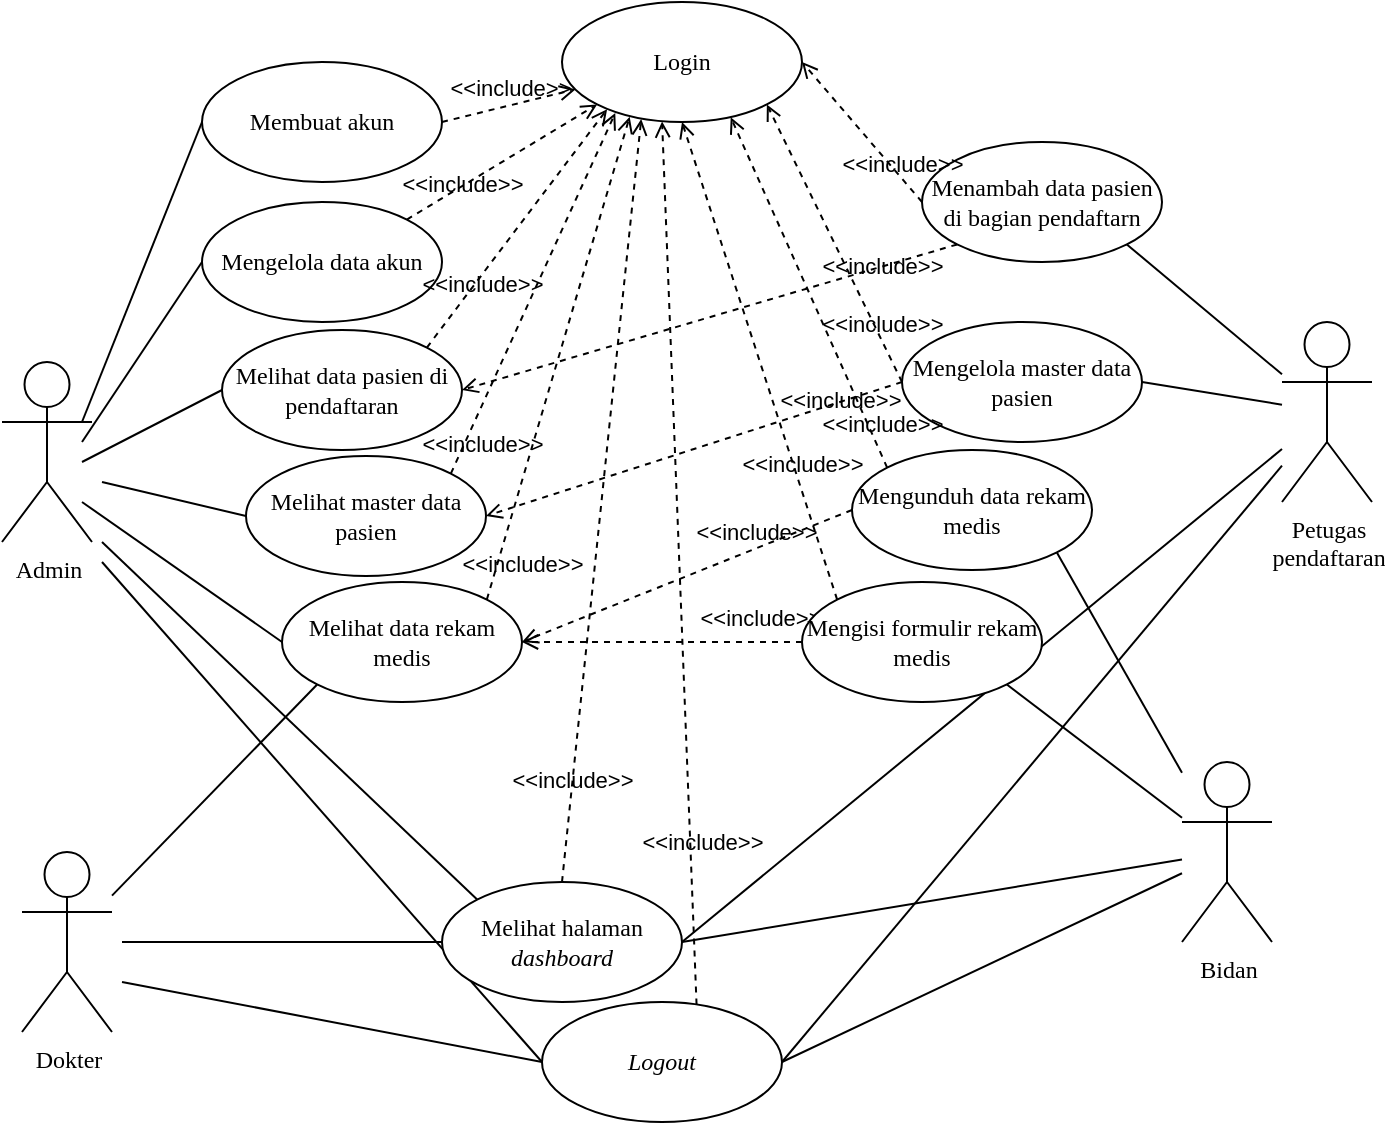 <mxfile scale="7" border="0">
    <diagram id="_syBD2yRsRPK1vfY23Oi" name="Use Case Umum">
        <mxGraphModel dx="1569" dy="776" grid="1" gridSize="10" guides="1" tooltips="1" connect="1" arrows="1" fold="1" page="1" pageScale="1" pageWidth="850" pageHeight="1100" math="0" shadow="0">
            <root>
                <mxCell id="0"/>
                <mxCell id="1" parent="0"/>
                <mxCell id="2" value="&lt;font face=&quot;Times New Roman&quot;&gt;Login&lt;/font&gt;" style="ellipse;whiteSpace=wrap;html=1;" parent="1" vertex="1">
                    <mxGeometry x="410" y="60" width="120" height="60" as="geometry"/>
                </mxCell>
                <mxCell id="3" value="&lt;font face=&quot;Times New Roman&quot;&gt;Membuat akun&lt;/font&gt;" style="ellipse;whiteSpace=wrap;html=1;" parent="1" vertex="1">
                    <mxGeometry x="230" y="90" width="120" height="60" as="geometry"/>
                </mxCell>
                <mxCell id="4" value="&lt;font face=&quot;Times New Roman&quot;&gt;Mengelola data akun&lt;/font&gt;" style="ellipse;whiteSpace=wrap;html=1;" parent="1" vertex="1">
                    <mxGeometry x="230" y="160" width="120" height="60" as="geometry"/>
                </mxCell>
                <mxCell id="6" value="Admin" style="shape=umlActor;verticalLabelPosition=bottom;verticalAlign=top;html=1;outlineConnect=0;fontFamily=Times New Roman;" parent="1" vertex="1">
                    <mxGeometry x="130" y="240" width="45" height="90" as="geometry"/>
                </mxCell>
                <mxCell id="7" value="&lt;font face=&quot;Times New Roman&quot;&gt;Mengelola master data pasien&lt;/font&gt;" style="ellipse;whiteSpace=wrap;html=1;" parent="1" vertex="1">
                    <mxGeometry x="580" y="220" width="120" height="60" as="geometry"/>
                </mxCell>
                <mxCell id="9" value="&lt;font face=&quot;Times New Roman&quot;&gt;Mengunduh data rekam medis&lt;/font&gt;" style="ellipse;whiteSpace=wrap;html=1;" parent="1" vertex="1">
                    <mxGeometry x="555" y="284" width="120" height="60" as="geometry"/>
                </mxCell>
                <mxCell id="11" value="Bidan" style="shape=umlActor;verticalLabelPosition=bottom;verticalAlign=top;html=1;outlineConnect=0;fontFamily=Times New Roman;" parent="1" vertex="1">
                    <mxGeometry x="720" y="440" width="45" height="90" as="geometry"/>
                </mxCell>
                <mxCell id="23" value="&lt;font face=&quot;Times New Roman&quot;&gt;Menambah data pasien di bagian pendaftarn&lt;/font&gt;" style="ellipse;whiteSpace=wrap;html=1;" parent="1" vertex="1">
                    <mxGeometry x="590" y="130" width="120" height="60" as="geometry"/>
                </mxCell>
                <mxCell id="27" value="Dokter" style="shape=umlActor;verticalLabelPosition=bottom;verticalAlign=top;html=1;outlineConnect=0;fontFamily=Times New Roman;" parent="1" vertex="1">
                    <mxGeometry x="140" y="485" width="45" height="90" as="geometry"/>
                </mxCell>
                <mxCell id="28" value="" style="endArrow=none;html=1;entryX=0;entryY=0.5;entryDx=0;entryDy=0;" parent="1" target="3" edge="1">
                    <mxGeometry width="50" height="50" relative="1" as="geometry">
                        <mxPoint x="170" y="270" as="sourcePoint"/>
                        <mxPoint x="300" y="300" as="targetPoint"/>
                    </mxGeometry>
                </mxCell>
                <mxCell id="29" value="&amp;lt;&amp;lt;include&amp;gt;&amp;gt;" style="edgeStyle=none;html=1;endArrow=open;verticalAlign=bottom;dashed=1;labelBackgroundColor=none;exitX=1;exitY=0.5;exitDx=0;exitDy=0;entryX=0.057;entryY=0.727;entryDx=0;entryDy=0;entryPerimeter=0;" parent="1" source="3" target="2" edge="1">
                    <mxGeometry width="160" relative="1" as="geometry">
                        <mxPoint x="380" y="270" as="sourcePoint"/>
                        <mxPoint x="540" y="270" as="targetPoint"/>
                    </mxGeometry>
                </mxCell>
                <mxCell id="30" value="&amp;lt;&amp;lt;include&amp;gt;&amp;gt;" style="edgeStyle=none;html=1;endArrow=open;verticalAlign=bottom;dashed=1;labelBackgroundColor=none;exitX=1;exitY=0;exitDx=0;exitDy=0;entryX=0;entryY=1;entryDx=0;entryDy=0;" parent="1" source="4" target="2" edge="1">
                    <mxGeometry x="-0.494" y="-7" width="160" relative="1" as="geometry">
                        <mxPoint x="275" y="190" as="sourcePoint"/>
                        <mxPoint x="405" y="230" as="targetPoint"/>
                        <mxPoint as="offset"/>
                    </mxGeometry>
                </mxCell>
                <mxCell id="31" value="" style="endArrow=none;html=1;entryX=0;entryY=0.5;entryDx=0;entryDy=0;" parent="1" target="4" edge="1">
                    <mxGeometry width="50" height="50" relative="1" as="geometry">
                        <mxPoint x="170" y="280" as="sourcePoint"/>
                        <mxPoint x="290" y="90" as="targetPoint"/>
                    </mxGeometry>
                </mxCell>
                <mxCell id="32" value="&amp;lt;&amp;lt;include&amp;gt;&amp;gt;" style="edgeStyle=none;html=1;endArrow=open;verticalAlign=bottom;dashed=1;labelBackgroundColor=none;exitX=0;exitY=0.5;exitDx=0;exitDy=0;entryX=1;entryY=0.5;entryDx=0;entryDy=0;" parent="1" source="23" target="2" edge="1">
                    <mxGeometry x="-0.694" y="1" width="160" relative="1" as="geometry">
                        <mxPoint x="450" y="360" as="sourcePoint"/>
                        <mxPoint x="555" y="320" as="targetPoint"/>
                        <mxPoint as="offset"/>
                    </mxGeometry>
                </mxCell>
                <mxCell id="36" value="" style="endArrow=none;html=1;exitX=1;exitY=0.5;exitDx=0;exitDy=0;" parent="1" source="7" target="10" edge="1">
                    <mxGeometry width="50" height="50" relative="1" as="geometry">
                        <mxPoint x="649.999" y="170.001" as="sourcePoint"/>
                        <mxPoint x="740" y="250" as="targetPoint"/>
                    </mxGeometry>
                </mxCell>
                <mxCell id="37" value="&amp;lt;&amp;lt;include&amp;gt;&amp;gt;" style="edgeStyle=none;html=1;endArrow=open;verticalAlign=bottom;dashed=1;labelBackgroundColor=none;exitX=0;exitY=0.5;exitDx=0;exitDy=0;entryX=1;entryY=1;entryDx=0;entryDy=0;" parent="1" source="7" target="2" edge="1">
                    <mxGeometry x="-0.71" width="160" relative="1" as="geometry">
                        <mxPoint x="519.741" y="270.001" as="sourcePoint"/>
                        <mxPoint x="424.999" y="357.779" as="targetPoint"/>
                        <mxPoint as="offset"/>
                    </mxGeometry>
                </mxCell>
                <mxCell id="38" value="&lt;font face=&quot;Times New Roman&quot;&gt;Melihat data rekam medis&lt;/font&gt;" style="ellipse;whiteSpace=wrap;html=1;" parent="1" vertex="1">
                    <mxGeometry x="270" y="350" width="120" height="60" as="geometry"/>
                </mxCell>
                <mxCell id="39" value="&amp;lt;&amp;lt;include&amp;gt;&amp;gt;" style="edgeStyle=none;html=1;endArrow=open;verticalAlign=bottom;dashed=1;labelBackgroundColor=none;exitX=0;exitY=0;exitDx=0;exitDy=0;entryX=0.5;entryY=1;entryDx=0;entryDy=0;" parent="1" target="2" edge="1">
                    <mxGeometry x="-0.511" y="-1" width="160" relative="1" as="geometry">
                        <mxPoint x="547.574" y="358.787" as="sourcePoint"/>
                        <mxPoint x="442.426" y="341.213" as="targetPoint"/>
                        <mxPoint as="offset"/>
                    </mxGeometry>
                </mxCell>
                <mxCell id="40" value="&amp;lt;&amp;lt;include&amp;gt;&amp;gt;" style="edgeStyle=none;html=1;endArrow=open;verticalAlign=bottom;dashed=1;labelBackgroundColor=none;exitX=1;exitY=0;exitDx=0;exitDy=0;entryX=0.282;entryY=0.957;entryDx=0;entryDy=0;entryPerimeter=0;" parent="1" source="38" target="2" edge="1">
                    <mxGeometry x="-0.895" y="-14" width="160" relative="1" as="geometry">
                        <mxPoint x="444.08" y="422.76" as="sourcePoint"/>
                        <mxPoint x="390.0" y="300" as="targetPoint"/>
                        <mxPoint as="offset"/>
                    </mxGeometry>
                </mxCell>
                <mxCell id="41" value="&amp;lt;&amp;lt;include&amp;gt;&amp;gt;" style="edgeStyle=none;html=1;endArrow=open;verticalAlign=bottom;dashed=1;labelBackgroundColor=none;exitX=0;exitY=0;exitDx=0;exitDy=0;entryX=0.703;entryY=0.96;entryDx=0;entryDy=0;entryPerimeter=0;" parent="1" source="9" target="2" edge="1">
                    <mxGeometry x="-0.867" y="-3" width="160" relative="1" as="geometry">
                        <mxPoint x="410" y="468.79" as="sourcePoint"/>
                        <mxPoint x="497.574" y="350.003" as="targetPoint"/>
                        <mxPoint as="offset"/>
                    </mxGeometry>
                </mxCell>
                <mxCell id="42" value="" style="endArrow=none;html=1;exitX=1;exitY=1;exitDx=0;exitDy=0;" parent="1" target="11" edge="1">
                    <mxGeometry width="50" height="50" relative="1" as="geometry">
                        <mxPoint x="632.426" y="401.213" as="sourcePoint"/>
                        <mxPoint x="720" y="509.091" as="targetPoint"/>
                    </mxGeometry>
                </mxCell>
                <mxCell id="43" value="" style="endArrow=none;html=1;exitX=0;exitY=1;exitDx=0;exitDy=0;" parent="1" source="38" target="27" edge="1">
                    <mxGeometry width="50" height="50" relative="1" as="geometry">
                        <mxPoint x="282.735" y="475.218" as="sourcePoint"/>
                        <mxPoint x="410" y="584.788" as="targetPoint"/>
                    </mxGeometry>
                </mxCell>
                <mxCell id="44" value="" style="endArrow=none;html=1;exitX=1;exitY=1;exitDx=0;exitDy=0;" parent="1" source="9" target="11" edge="1">
                    <mxGeometry width="50" height="50" relative="1" as="geometry">
                        <mxPoint x="592.735" y="529.998" as="sourcePoint"/>
                        <mxPoint x="720" y="639.568" as="targetPoint"/>
                    </mxGeometry>
                </mxCell>
                <mxCell id="49" value="&amp;lt;&amp;lt;include&amp;gt;&amp;gt;" style="edgeStyle=none;html=1;endArrow=open;verticalAlign=bottom;dashed=1;labelBackgroundColor=none;exitX=0;exitY=0.5;exitDx=0;exitDy=0;entryX=1;entryY=0.5;entryDx=0;entryDy=0;" parent="1" target="38" edge="1">
                    <mxGeometry x="-0.699" y="-3" width="160" relative="1" as="geometry">
                        <mxPoint x="530" y="380" as="sourcePoint"/>
                        <mxPoint x="480" y="270" as="targetPoint"/>
                        <mxPoint as="offset"/>
                    </mxGeometry>
                </mxCell>
                <mxCell id="yaaaX1ikFxT0428G72Oe-49" value="" style="endArrow=none;html=1;entryX=0;entryY=0.5;entryDx=0;entryDy=0;" parent="1" target="38" edge="1">
                    <mxGeometry width="50" height="50" relative="1" as="geometry">
                        <mxPoint x="170" y="310" as="sourcePoint"/>
                        <mxPoint x="240" y="240" as="targetPoint"/>
                    </mxGeometry>
                </mxCell>
                <mxCell id="yaaaX1ikFxT0428G72Oe-50" value="&lt;font face=&quot;Times New Roman&quot;&gt;Melihat data pasien di pendaftaran&lt;/font&gt;" style="ellipse;whiteSpace=wrap;html=1;" parent="1" vertex="1">
                    <mxGeometry x="240" y="224" width="120" height="60" as="geometry"/>
                </mxCell>
                <mxCell id="yaaaX1ikFxT0428G72Oe-51" value="" style="endArrow=none;html=1;entryX=0;entryY=0.5;entryDx=0;entryDy=0;" parent="1" target="yaaaX1ikFxT0428G72Oe-50" edge="1">
                    <mxGeometry width="50" height="50" relative="1" as="geometry">
                        <mxPoint x="170" y="290" as="sourcePoint"/>
                        <mxPoint x="290.0" y="410.0" as="targetPoint"/>
                    </mxGeometry>
                </mxCell>
                <mxCell id="yaaaX1ikFxT0428G72Oe-52" value="&amp;lt;&amp;lt;include&amp;gt;&amp;gt;" style="edgeStyle=none;html=1;endArrow=open;verticalAlign=bottom;dashed=1;labelBackgroundColor=none;entryX=1;entryY=0.5;entryDx=0;entryDy=0;exitX=0;exitY=1;exitDx=0;exitDy=0;" parent="1" source="23" target="yaaaX1ikFxT0428G72Oe-50" edge="1">
                    <mxGeometry x="-0.68" y="8" width="160" relative="1" as="geometry">
                        <mxPoint x="630" y="190" as="sourcePoint"/>
                        <mxPoint x="480" y="130" as="targetPoint"/>
                        <mxPoint as="offset"/>
                    </mxGeometry>
                </mxCell>
                <mxCell id="yaaaX1ikFxT0428G72Oe-53" value="" style="endArrow=none;html=1;exitX=1;exitY=1;exitDx=0;exitDy=0;" parent="1" source="23" target="10" edge="1">
                    <mxGeometry width="50" height="50" relative="1" as="geometry">
                        <mxPoint x="692.426" y="181.213" as="sourcePoint"/>
                        <mxPoint x="770" y="240.0" as="targetPoint"/>
                    </mxGeometry>
                </mxCell>
                <mxCell id="10" value="Petugas &lt;br&gt;pendaftaran" style="shape=umlActor;verticalLabelPosition=bottom;verticalAlign=top;html=1;outlineConnect=0;fontFamily=Times New Roman;" parent="1" vertex="1">
                    <mxGeometry x="770" y="220" width="45" height="90" as="geometry"/>
                </mxCell>
                <mxCell id="bFf4afnCXPxKubxOKfbh-49" value="&amp;lt;&amp;lt;include&amp;gt;&amp;gt;" style="edgeStyle=none;html=1;endArrow=open;verticalAlign=bottom;dashed=1;labelBackgroundColor=none;exitX=0;exitY=0.5;exitDx=0;exitDy=0;entryX=1;entryY=0.5;entryDx=0;entryDy=0;" parent="1" source="9" target="38" edge="1">
                    <mxGeometry x="-0.414" y="1" width="160" relative="1" as="geometry">
                        <mxPoint x="510" y="420.0" as="sourcePoint"/>
                        <mxPoint x="410" y="410.0" as="targetPoint"/>
                        <mxPoint as="offset"/>
                    </mxGeometry>
                </mxCell>
                <mxCell id="50" value="&lt;font face=&quot;Times New Roman&quot;&gt;&lt;i&gt;Logout&lt;/i&gt;&lt;/font&gt;" style="ellipse;whiteSpace=wrap;html=1;" parent="1" vertex="1">
                    <mxGeometry x="400" y="560" width="120" height="60" as="geometry"/>
                </mxCell>
                <mxCell id="52" value="" style="endArrow=none;html=1;entryX=0;entryY=0;entryDx=0;entryDy=0;" parent="1" target="54" edge="1">
                    <mxGeometry width="50" height="50" relative="1" as="geometry">
                        <mxPoint x="180" y="330" as="sourcePoint"/>
                        <mxPoint x="357.371" y="508.889" as="targetPoint"/>
                    </mxGeometry>
                </mxCell>
                <mxCell id="53" value="" style="endArrow=none;html=1;entryX=0;entryY=0.5;entryDx=0;entryDy=0;" parent="1" target="50" edge="1">
                    <mxGeometry width="50" height="50" relative="1" as="geometry">
                        <mxPoint x="180" y="340" as="sourcePoint"/>
                        <mxPoint x="410.004" y="768.787" as="targetPoint"/>
                    </mxGeometry>
                </mxCell>
                <mxCell id="54" value="&lt;font face=&quot;Times New Roman&quot;&gt;Melihat halaman &lt;i&gt;dashboard&lt;/i&gt;&lt;/font&gt;" style="ellipse;whiteSpace=wrap;html=1;" parent="1" vertex="1">
                    <mxGeometry x="350" y="500" width="120" height="60" as="geometry"/>
                </mxCell>
                <mxCell id="55" value="" style="endArrow=none;html=1;entryX=0;entryY=0.5;entryDx=0;entryDy=0;" parent="1" target="54" edge="1">
                    <mxGeometry width="50" height="50" relative="1" as="geometry">
                        <mxPoint x="190" y="530" as="sourcePoint"/>
                        <mxPoint x="410" y="600" as="targetPoint"/>
                    </mxGeometry>
                </mxCell>
                <mxCell id="56" value="" style="endArrow=none;html=1;entryX=0;entryY=0.5;entryDx=0;entryDy=0;" parent="1" target="50" edge="1">
                    <mxGeometry width="50" height="50" relative="1" as="geometry">
                        <mxPoint x="190" y="550" as="sourcePoint"/>
                        <mxPoint x="370" y="575" as="targetPoint"/>
                    </mxGeometry>
                </mxCell>
                <mxCell id="57" value="" style="endArrow=none;html=1;exitX=1;exitY=0.5;exitDx=0;exitDy=0;" parent="1" source="54" target="10" edge="1">
                    <mxGeometry width="50" height="50" relative="1" as="geometry">
                        <mxPoint x="710" y="260" as="sourcePoint"/>
                        <mxPoint x="780" y="271.351" as="targetPoint"/>
                    </mxGeometry>
                </mxCell>
                <mxCell id="58" value="&lt;font face=&quot;Times New Roman&quot;&gt;Mengisi formulir rekam medis&lt;/font&gt;" style="ellipse;whiteSpace=wrap;html=1;" parent="1" vertex="1">
                    <mxGeometry x="530" y="350" width="120" height="60" as="geometry"/>
                </mxCell>
                <mxCell id="60" value="" style="endArrow=none;html=1;exitX=1;exitY=0.5;exitDx=0;exitDy=0;" parent="1" source="50" target="10" edge="1">
                    <mxGeometry width="50" height="50" relative="1" as="geometry">
                        <mxPoint x="480" y="540" as="sourcePoint"/>
                        <mxPoint x="790.0" y="281.351" as="targetPoint"/>
                    </mxGeometry>
                </mxCell>
                <mxCell id="61" value="" style="endArrow=none;html=1;exitX=1;exitY=0.5;exitDx=0;exitDy=0;" parent="1" source="50" target="11" edge="1">
                    <mxGeometry width="50" height="50" relative="1" as="geometry">
                        <mxPoint x="530" y="600" as="sourcePoint"/>
                        <mxPoint x="780.0" y="301.835" as="targetPoint"/>
                    </mxGeometry>
                </mxCell>
                <mxCell id="62" value="" style="endArrow=none;html=1;exitX=1;exitY=0.5;exitDx=0;exitDy=0;" parent="1" source="54" target="11" edge="1">
                    <mxGeometry width="50" height="50" relative="1" as="geometry">
                        <mxPoint x="530" y="600" as="sourcePoint"/>
                        <mxPoint x="730.0" y="505.618" as="targetPoint"/>
                    </mxGeometry>
                </mxCell>
                <mxCell id="63" value="&amp;lt;&amp;lt;include&amp;gt;&amp;gt;" style="edgeStyle=none;html=1;endArrow=open;verticalAlign=bottom;dashed=1;labelBackgroundColor=none;exitX=0.5;exitY=0;exitDx=0;exitDy=0;entryX=0.33;entryY=0.976;entryDx=0;entryDy=0;entryPerimeter=0;" parent="1" source="54" target="2" edge="1">
                    <mxGeometry x="-0.779" y="-1" width="160" relative="1" as="geometry">
                        <mxPoint x="382.426" y="368.787" as="sourcePoint"/>
                        <mxPoint x="449.28" y="125.92" as="targetPoint"/>
                        <mxPoint as="offset"/>
                    </mxGeometry>
                </mxCell>
                <mxCell id="64" value="&amp;lt;&amp;lt;include&amp;gt;&amp;gt;" style="edgeStyle=none;html=1;endArrow=open;verticalAlign=bottom;dashed=1;labelBackgroundColor=none;exitX=0.644;exitY=0.021;exitDx=0;exitDy=0;entryX=0.417;entryY=0.995;entryDx=0;entryDy=0;entryPerimeter=0;exitPerimeter=0;" parent="1" source="50" target="2" edge="1">
                    <mxGeometry x="-0.672" y="-6" width="160" relative="1" as="geometry">
                        <mxPoint x="420" y="510" as="sourcePoint"/>
                        <mxPoint x="459.6" y="128.56" as="targetPoint"/>
                        <mxPoint as="offset"/>
                    </mxGeometry>
                </mxCell>
                <mxCell id="65" value="&amp;lt;&amp;lt;include&amp;gt;&amp;gt;" style="edgeStyle=none;html=1;endArrow=open;verticalAlign=bottom;dashed=1;labelBackgroundColor=none;exitX=1;exitY=0;exitDx=0;exitDy=0;entryX=0.188;entryY=0.893;entryDx=0;entryDy=0;entryPerimeter=0;" parent="1" source="yaaaX1ikFxT0428G72Oe-50" target="2" edge="1">
                    <mxGeometry x="-0.535" y="-8" width="160" relative="1" as="geometry">
                        <mxPoint x="382.599" y="368.874" as="sourcePoint"/>
                        <mxPoint x="449.28" y="125.92" as="targetPoint"/>
                        <mxPoint as="offset"/>
                    </mxGeometry>
                </mxCell>
                <mxCell id="66" value="&lt;font face=&quot;Times New Roman&quot;&gt;Melihat master data pasien&lt;/font&gt;" style="ellipse;whiteSpace=wrap;html=1;" parent="1" vertex="1">
                    <mxGeometry x="252" y="287" width="120" height="60" as="geometry"/>
                </mxCell>
                <mxCell id="67" value="" style="endArrow=none;html=1;entryX=0;entryY=0.5;entryDx=0;entryDy=0;" parent="1" target="66" edge="1">
                    <mxGeometry width="50" height="50" relative="1" as="geometry">
                        <mxPoint x="180" y="300" as="sourcePoint"/>
                        <mxPoint x="250" y="264" as="targetPoint"/>
                    </mxGeometry>
                </mxCell>
                <mxCell id="68" value="&amp;lt;&amp;lt;include&amp;gt;&amp;gt;" style="edgeStyle=none;html=1;endArrow=open;verticalAlign=bottom;dashed=1;labelBackgroundColor=none;exitX=1;exitY=0;exitDx=0;exitDy=0;entryX=0.222;entryY=0.925;entryDx=0;entryDy=0;entryPerimeter=0;" parent="1" source="66" target="2" edge="1">
                    <mxGeometry x="-0.882" y="-12" width="160" relative="1" as="geometry">
                        <mxPoint x="352.426" y="242.787" as="sourcePoint"/>
                        <mxPoint x="442.56" y="123.58" as="targetPoint"/>
                        <mxPoint as="offset"/>
                    </mxGeometry>
                </mxCell>
                <mxCell id="69" value="&amp;lt;&amp;lt;include&amp;gt;&amp;gt;" style="edgeStyle=none;html=1;endArrow=open;verticalAlign=bottom;dashed=1;labelBackgroundColor=none;entryX=1;entryY=0.5;entryDx=0;entryDy=0;exitX=0;exitY=0.5;exitDx=0;exitDy=0;" parent="1" source="7" target="66" edge="1">
                    <mxGeometry x="-0.68" y="8" width="160" relative="1" as="geometry">
                        <mxPoint x="617.429" y="191.141" as="sourcePoint"/>
                        <mxPoint x="370" y="264" as="targetPoint"/>
                        <mxPoint as="offset"/>
                    </mxGeometry>
                </mxCell>
            </root>
        </mxGraphModel>
    </diagram>
    <diagram id="o0WkhhWu_8Ekk3eoaqse" name="Use Case Detail">
        <mxGraphModel dx="1569" dy="1876" grid="1" gridSize="10" guides="1" tooltips="1" connect="1" arrows="1" fold="1" page="1" pageScale="1" pageWidth="850" pageHeight="1100" math="0" shadow="0">
            <root>
                <mxCell id="0"/>
                <mxCell id="1" parent="0"/>
                <mxCell id="fzWzsbWeAqbQ5JVYxsTV-1" value="&lt;font face=&quot;Times New Roman&quot;&gt;Login&lt;/font&gt;" style="ellipse;whiteSpace=wrap;html=1;" vertex="1" parent="1">
                    <mxGeometry x="410" y="60" width="120" height="60" as="geometry"/>
                </mxCell>
                <mxCell id="fzWzsbWeAqbQ5JVYxsTV-2" value="&lt;font face=&quot;Times New Roman&quot;&gt;Membuat akun&lt;/font&gt;" style="ellipse;whiteSpace=wrap;html=1;" vertex="1" parent="1">
                    <mxGeometry x="230" y="90" width="120" height="60" as="geometry"/>
                </mxCell>
                <mxCell id="fzWzsbWeAqbQ5JVYxsTV-3" value="&lt;font face=&quot;Times New Roman&quot;&gt;Mengelola data akun&lt;/font&gt;" style="ellipse;whiteSpace=wrap;html=1;" vertex="1" parent="1">
                    <mxGeometry x="230" y="160" width="120" height="60" as="geometry"/>
                </mxCell>
                <mxCell id="fzWzsbWeAqbQ5JVYxsTV-4" value="Admin" style="shape=umlActor;verticalLabelPosition=bottom;verticalAlign=top;html=1;outlineConnect=0;fontFamily=Times New Roman;" vertex="1" parent="1">
                    <mxGeometry x="130" y="240" width="45" height="90" as="geometry"/>
                </mxCell>
                <mxCell id="fzWzsbWeAqbQ5JVYxsTV-5" value="&lt;font face=&quot;Times New Roman&quot;&gt;Mengelola master data pasien&lt;/font&gt;" style="ellipse;whiteSpace=wrap;html=1;" vertex="1" parent="1">
                    <mxGeometry x="580" y="220" width="120" height="60" as="geometry"/>
                </mxCell>
                <mxCell id="fzWzsbWeAqbQ5JVYxsTV-6" value="&lt;font face=&quot;Times New Roman&quot;&gt;Mengunduh data rekam medis&lt;/font&gt;" style="ellipse;whiteSpace=wrap;html=1;" vertex="1" parent="1">
                    <mxGeometry x="555" y="284" width="120" height="60" as="geometry"/>
                </mxCell>
                <mxCell id="fzWzsbWeAqbQ5JVYxsTV-7" value="Bidan" style="shape=umlActor;verticalLabelPosition=bottom;verticalAlign=top;html=1;outlineConnect=0;fontFamily=Times New Roman;" vertex="1" parent="1">
                    <mxGeometry x="720" y="440" width="45" height="90" as="geometry"/>
                </mxCell>
                <mxCell id="fzWzsbWeAqbQ5JVYxsTV-8" value="&lt;font face=&quot;Times New Roman&quot;&gt;Menambah data pasien di bagian pendaftarn&lt;/font&gt;" style="ellipse;whiteSpace=wrap;html=1;" vertex="1" parent="1">
                    <mxGeometry x="590" y="130" width="120" height="60" as="geometry"/>
                </mxCell>
                <mxCell id="fzWzsbWeAqbQ5JVYxsTV-9" value="Dokter" style="shape=umlActor;verticalLabelPosition=bottom;verticalAlign=top;html=1;outlineConnect=0;fontFamily=Times New Roman;" vertex="1" parent="1">
                    <mxGeometry x="140" y="485" width="45" height="90" as="geometry"/>
                </mxCell>
                <mxCell id="fzWzsbWeAqbQ5JVYxsTV-10" value="" style="endArrow=none;html=1;entryX=0;entryY=0.5;entryDx=0;entryDy=0;" edge="1" parent="1" target="fzWzsbWeAqbQ5JVYxsTV-2">
                    <mxGeometry width="50" height="50" relative="1" as="geometry">
                        <mxPoint x="170" y="270" as="sourcePoint"/>
                        <mxPoint x="300" y="300" as="targetPoint"/>
                    </mxGeometry>
                </mxCell>
                <mxCell id="fzWzsbWeAqbQ5JVYxsTV-11" value="&amp;lt;&amp;lt;include&amp;gt;&amp;gt;" style="edgeStyle=none;html=1;endArrow=open;verticalAlign=bottom;dashed=1;labelBackgroundColor=none;exitX=1;exitY=0.5;exitDx=0;exitDy=0;entryX=0.057;entryY=0.727;entryDx=0;entryDy=0;entryPerimeter=0;" edge="1" parent="1" source="fzWzsbWeAqbQ5JVYxsTV-2" target="fzWzsbWeAqbQ5JVYxsTV-1">
                    <mxGeometry width="160" relative="1" as="geometry">
                        <mxPoint x="380" y="270" as="sourcePoint"/>
                        <mxPoint x="540" y="270" as="targetPoint"/>
                    </mxGeometry>
                </mxCell>
                <mxCell id="fzWzsbWeAqbQ5JVYxsTV-12" value="&amp;lt;&amp;lt;include&amp;gt;&amp;gt;" style="edgeStyle=none;html=1;endArrow=open;verticalAlign=bottom;dashed=1;labelBackgroundColor=none;exitX=1;exitY=0;exitDx=0;exitDy=0;entryX=0;entryY=1;entryDx=0;entryDy=0;" edge="1" parent="1" source="fzWzsbWeAqbQ5JVYxsTV-3" target="fzWzsbWeAqbQ5JVYxsTV-1">
                    <mxGeometry x="-0.494" y="-7" width="160" relative="1" as="geometry">
                        <mxPoint x="275" y="190" as="sourcePoint"/>
                        <mxPoint x="405" y="230" as="targetPoint"/>
                        <mxPoint as="offset"/>
                    </mxGeometry>
                </mxCell>
                <mxCell id="fzWzsbWeAqbQ5JVYxsTV-13" value="" style="endArrow=none;html=1;entryX=0;entryY=0.5;entryDx=0;entryDy=0;" edge="1" parent="1" target="fzWzsbWeAqbQ5JVYxsTV-3">
                    <mxGeometry width="50" height="50" relative="1" as="geometry">
                        <mxPoint x="170" y="280" as="sourcePoint"/>
                        <mxPoint x="290" y="90" as="targetPoint"/>
                    </mxGeometry>
                </mxCell>
                <mxCell id="fzWzsbWeAqbQ5JVYxsTV-14" value="&amp;lt;&amp;lt;include&amp;gt;&amp;gt;" style="edgeStyle=none;html=1;endArrow=open;verticalAlign=bottom;dashed=1;labelBackgroundColor=none;exitX=0;exitY=0.5;exitDx=0;exitDy=0;entryX=1;entryY=0.5;entryDx=0;entryDy=0;" edge="1" parent="1" source="fzWzsbWeAqbQ5JVYxsTV-8" target="fzWzsbWeAqbQ5JVYxsTV-1">
                    <mxGeometry x="-0.694" y="1" width="160" relative="1" as="geometry">
                        <mxPoint x="450" y="360" as="sourcePoint"/>
                        <mxPoint x="555" y="320" as="targetPoint"/>
                        <mxPoint as="offset"/>
                    </mxGeometry>
                </mxCell>
                <mxCell id="fzWzsbWeAqbQ5JVYxsTV-15" value="" style="endArrow=none;html=1;exitX=1;exitY=0.5;exitDx=0;exitDy=0;" edge="1" parent="1" source="fzWzsbWeAqbQ5JVYxsTV-5" target="fzWzsbWeAqbQ5JVYxsTV-30">
                    <mxGeometry width="50" height="50" relative="1" as="geometry">
                        <mxPoint x="649.999" y="170.001" as="sourcePoint"/>
                        <mxPoint x="740" y="250" as="targetPoint"/>
                    </mxGeometry>
                </mxCell>
                <mxCell id="fzWzsbWeAqbQ5JVYxsTV-16" value="&amp;lt;&amp;lt;include&amp;gt;&amp;gt;" style="edgeStyle=none;html=1;endArrow=open;verticalAlign=bottom;dashed=1;labelBackgroundColor=none;exitX=0;exitY=0.5;exitDx=0;exitDy=0;entryX=1;entryY=1;entryDx=0;entryDy=0;" edge="1" parent="1" source="fzWzsbWeAqbQ5JVYxsTV-5" target="fzWzsbWeAqbQ5JVYxsTV-1">
                    <mxGeometry x="-0.71" width="160" relative="1" as="geometry">
                        <mxPoint x="519.741" y="270.001" as="sourcePoint"/>
                        <mxPoint x="424.999" y="357.779" as="targetPoint"/>
                        <mxPoint as="offset"/>
                    </mxGeometry>
                </mxCell>
                <mxCell id="fzWzsbWeAqbQ5JVYxsTV-17" value="&lt;font face=&quot;Times New Roman&quot;&gt;Melihat data rekam medis&lt;/font&gt;" style="ellipse;whiteSpace=wrap;html=1;" vertex="1" parent="1">
                    <mxGeometry x="270" y="350" width="120" height="60" as="geometry"/>
                </mxCell>
                <mxCell id="fzWzsbWeAqbQ5JVYxsTV-18" value="&amp;lt;&amp;lt;include&amp;gt;&amp;gt;" style="edgeStyle=none;html=1;endArrow=open;verticalAlign=bottom;dashed=1;labelBackgroundColor=none;exitX=0;exitY=0;exitDx=0;exitDy=0;entryX=0.5;entryY=1;entryDx=0;entryDy=0;" edge="1" parent="1" target="fzWzsbWeAqbQ5JVYxsTV-1">
                    <mxGeometry x="-0.511" y="-1" width="160" relative="1" as="geometry">
                        <mxPoint x="547.574" y="358.787" as="sourcePoint"/>
                        <mxPoint x="442.426" y="341.213" as="targetPoint"/>
                        <mxPoint as="offset"/>
                    </mxGeometry>
                </mxCell>
                <mxCell id="fzWzsbWeAqbQ5JVYxsTV-19" value="&amp;lt;&amp;lt;include&amp;gt;&amp;gt;" style="edgeStyle=none;html=1;endArrow=open;verticalAlign=bottom;dashed=1;labelBackgroundColor=none;exitX=1;exitY=0;exitDx=0;exitDy=0;entryX=0.282;entryY=0.957;entryDx=0;entryDy=0;entryPerimeter=0;" edge="1" parent="1" source="fzWzsbWeAqbQ5JVYxsTV-17" target="fzWzsbWeAqbQ5JVYxsTV-1">
                    <mxGeometry x="-0.895" y="-14" width="160" relative="1" as="geometry">
                        <mxPoint x="444.08" y="422.76" as="sourcePoint"/>
                        <mxPoint x="390.0" y="300" as="targetPoint"/>
                        <mxPoint as="offset"/>
                    </mxGeometry>
                </mxCell>
                <mxCell id="fzWzsbWeAqbQ5JVYxsTV-20" value="&amp;lt;&amp;lt;include&amp;gt;&amp;gt;" style="edgeStyle=none;html=1;endArrow=open;verticalAlign=bottom;dashed=1;labelBackgroundColor=none;exitX=0;exitY=0;exitDx=0;exitDy=0;entryX=0.703;entryY=0.96;entryDx=0;entryDy=0;entryPerimeter=0;" edge="1" parent="1" source="fzWzsbWeAqbQ5JVYxsTV-6" target="fzWzsbWeAqbQ5JVYxsTV-1">
                    <mxGeometry x="-0.867" y="-3" width="160" relative="1" as="geometry">
                        <mxPoint x="410" y="468.79" as="sourcePoint"/>
                        <mxPoint x="497.574" y="350.003" as="targetPoint"/>
                        <mxPoint as="offset"/>
                    </mxGeometry>
                </mxCell>
                <mxCell id="fzWzsbWeAqbQ5JVYxsTV-21" value="" style="endArrow=none;html=1;exitX=1;exitY=1;exitDx=0;exitDy=0;" edge="1" parent="1" target="fzWzsbWeAqbQ5JVYxsTV-7">
                    <mxGeometry width="50" height="50" relative="1" as="geometry">
                        <mxPoint x="632.426" y="401.213" as="sourcePoint"/>
                        <mxPoint x="720" y="509.091" as="targetPoint"/>
                    </mxGeometry>
                </mxCell>
                <mxCell id="fzWzsbWeAqbQ5JVYxsTV-22" value="" style="endArrow=none;html=1;exitX=0;exitY=1;exitDx=0;exitDy=0;" edge="1" parent="1" source="fzWzsbWeAqbQ5JVYxsTV-17" target="fzWzsbWeAqbQ5JVYxsTV-9">
                    <mxGeometry width="50" height="50" relative="1" as="geometry">
                        <mxPoint x="282.735" y="475.218" as="sourcePoint"/>
                        <mxPoint x="410" y="584.788" as="targetPoint"/>
                    </mxGeometry>
                </mxCell>
                <mxCell id="fzWzsbWeAqbQ5JVYxsTV-23" value="" style="endArrow=none;html=1;exitX=1;exitY=1;exitDx=0;exitDy=0;" edge="1" parent="1" source="fzWzsbWeAqbQ5JVYxsTV-6" target="fzWzsbWeAqbQ5JVYxsTV-7">
                    <mxGeometry width="50" height="50" relative="1" as="geometry">
                        <mxPoint x="592.735" y="529.998" as="sourcePoint"/>
                        <mxPoint x="720" y="639.568" as="targetPoint"/>
                    </mxGeometry>
                </mxCell>
                <mxCell id="fzWzsbWeAqbQ5JVYxsTV-24" value="&amp;lt;&amp;lt;include&amp;gt;&amp;gt;" style="edgeStyle=none;html=1;endArrow=open;verticalAlign=bottom;dashed=1;labelBackgroundColor=none;exitX=0;exitY=0.5;exitDx=0;exitDy=0;entryX=1;entryY=0.5;entryDx=0;entryDy=0;" edge="1" parent="1" target="fzWzsbWeAqbQ5JVYxsTV-17">
                    <mxGeometry x="-0.699" y="-3" width="160" relative="1" as="geometry">
                        <mxPoint x="530" y="380" as="sourcePoint"/>
                        <mxPoint x="480" y="270" as="targetPoint"/>
                        <mxPoint as="offset"/>
                    </mxGeometry>
                </mxCell>
                <mxCell id="fzWzsbWeAqbQ5JVYxsTV-25" value="" style="endArrow=none;html=1;entryX=0;entryY=0.5;entryDx=0;entryDy=0;" edge="1" parent="1" target="fzWzsbWeAqbQ5JVYxsTV-17">
                    <mxGeometry width="50" height="50" relative="1" as="geometry">
                        <mxPoint x="170" y="310" as="sourcePoint"/>
                        <mxPoint x="240" y="240" as="targetPoint"/>
                    </mxGeometry>
                </mxCell>
                <mxCell id="fzWzsbWeAqbQ5JVYxsTV-26" value="&lt;font face=&quot;Times New Roman&quot;&gt;Melihat data pasien di pendaftaran&lt;/font&gt;" style="ellipse;whiteSpace=wrap;html=1;" vertex="1" parent="1">
                    <mxGeometry x="240" y="224" width="120" height="60" as="geometry"/>
                </mxCell>
                <mxCell id="fzWzsbWeAqbQ5JVYxsTV-27" value="" style="endArrow=none;html=1;entryX=0;entryY=0.5;entryDx=0;entryDy=0;" edge="1" parent="1" target="fzWzsbWeAqbQ5JVYxsTV-26">
                    <mxGeometry width="50" height="50" relative="1" as="geometry">
                        <mxPoint x="170" y="290" as="sourcePoint"/>
                        <mxPoint x="290.0" y="410.0" as="targetPoint"/>
                    </mxGeometry>
                </mxCell>
                <mxCell id="fzWzsbWeAqbQ5JVYxsTV-28" value="&amp;lt;&amp;lt;include&amp;gt;&amp;gt;" style="edgeStyle=none;html=1;endArrow=open;verticalAlign=bottom;dashed=1;labelBackgroundColor=none;entryX=1;entryY=0.5;entryDx=0;entryDy=0;exitX=0;exitY=1;exitDx=0;exitDy=0;" edge="1" parent="1" source="fzWzsbWeAqbQ5JVYxsTV-8" target="fzWzsbWeAqbQ5JVYxsTV-26">
                    <mxGeometry x="-0.68" y="8" width="160" relative="1" as="geometry">
                        <mxPoint x="630" y="190" as="sourcePoint"/>
                        <mxPoint x="480" y="130" as="targetPoint"/>
                        <mxPoint as="offset"/>
                    </mxGeometry>
                </mxCell>
                <mxCell id="fzWzsbWeAqbQ5JVYxsTV-29" value="" style="endArrow=none;html=1;exitX=1;exitY=1;exitDx=0;exitDy=0;" edge="1" parent="1" source="fzWzsbWeAqbQ5JVYxsTV-8" target="fzWzsbWeAqbQ5JVYxsTV-30">
                    <mxGeometry width="50" height="50" relative="1" as="geometry">
                        <mxPoint x="692.426" y="181.213" as="sourcePoint"/>
                        <mxPoint x="770" y="240.0" as="targetPoint"/>
                    </mxGeometry>
                </mxCell>
                <mxCell id="fzWzsbWeAqbQ5JVYxsTV-30" value="Petugas &lt;br&gt;pendaftaran" style="shape=umlActor;verticalLabelPosition=bottom;verticalAlign=top;html=1;outlineConnect=0;fontFamily=Times New Roman;" vertex="1" parent="1">
                    <mxGeometry x="770" y="220" width="45" height="90" as="geometry"/>
                </mxCell>
                <mxCell id="fzWzsbWeAqbQ5JVYxsTV-31" value="&amp;lt;&amp;lt;include&amp;gt;&amp;gt;" style="edgeStyle=none;html=1;endArrow=open;verticalAlign=bottom;dashed=1;labelBackgroundColor=none;exitX=0;exitY=0.5;exitDx=0;exitDy=0;entryX=1;entryY=0.5;entryDx=0;entryDy=0;" edge="1" parent="1" source="fzWzsbWeAqbQ5JVYxsTV-6" target="fzWzsbWeAqbQ5JVYxsTV-17">
                    <mxGeometry x="-0.414" y="1" width="160" relative="1" as="geometry">
                        <mxPoint x="510" y="420.0" as="sourcePoint"/>
                        <mxPoint x="410" y="410.0" as="targetPoint"/>
                        <mxPoint as="offset"/>
                    </mxGeometry>
                </mxCell>
                <mxCell id="fzWzsbWeAqbQ5JVYxsTV-32" value="&lt;font face=&quot;Times New Roman&quot;&gt;&lt;i&gt;Logout&lt;/i&gt;&lt;/font&gt;" style="ellipse;whiteSpace=wrap;html=1;" vertex="1" parent="1">
                    <mxGeometry x="400" y="560" width="120" height="60" as="geometry"/>
                </mxCell>
                <mxCell id="fzWzsbWeAqbQ5JVYxsTV-33" value="" style="endArrow=none;html=1;entryX=0;entryY=0;entryDx=0;entryDy=0;" edge="1" parent="1" target="fzWzsbWeAqbQ5JVYxsTV-35">
                    <mxGeometry width="50" height="50" relative="1" as="geometry">
                        <mxPoint x="180" y="330" as="sourcePoint"/>
                        <mxPoint x="357.371" y="508.889" as="targetPoint"/>
                    </mxGeometry>
                </mxCell>
                <mxCell id="fzWzsbWeAqbQ5JVYxsTV-34" value="" style="endArrow=none;html=1;entryX=0;entryY=0.5;entryDx=0;entryDy=0;" edge="1" parent="1" target="fzWzsbWeAqbQ5JVYxsTV-32">
                    <mxGeometry width="50" height="50" relative="1" as="geometry">
                        <mxPoint x="180" y="340" as="sourcePoint"/>
                        <mxPoint x="410.004" y="768.787" as="targetPoint"/>
                    </mxGeometry>
                </mxCell>
                <mxCell id="fzWzsbWeAqbQ5JVYxsTV-35" value="&lt;font face=&quot;Times New Roman&quot;&gt;Melihat halaman &lt;i&gt;dashboard&lt;/i&gt;&lt;/font&gt;" style="ellipse;whiteSpace=wrap;html=1;" vertex="1" parent="1">
                    <mxGeometry x="350" y="500" width="120" height="60" as="geometry"/>
                </mxCell>
                <mxCell id="fzWzsbWeAqbQ5JVYxsTV-36" value="" style="endArrow=none;html=1;entryX=0;entryY=0.5;entryDx=0;entryDy=0;" edge="1" parent="1" target="fzWzsbWeAqbQ5JVYxsTV-35">
                    <mxGeometry width="50" height="50" relative="1" as="geometry">
                        <mxPoint x="190" y="530" as="sourcePoint"/>
                        <mxPoint x="410" y="600" as="targetPoint"/>
                    </mxGeometry>
                </mxCell>
                <mxCell id="fzWzsbWeAqbQ5JVYxsTV-37" value="" style="endArrow=none;html=1;entryX=0;entryY=0.5;entryDx=0;entryDy=0;" edge="1" parent="1" target="fzWzsbWeAqbQ5JVYxsTV-32">
                    <mxGeometry width="50" height="50" relative="1" as="geometry">
                        <mxPoint x="190" y="550" as="sourcePoint"/>
                        <mxPoint x="370" y="575" as="targetPoint"/>
                    </mxGeometry>
                </mxCell>
                <mxCell id="fzWzsbWeAqbQ5JVYxsTV-38" value="" style="endArrow=none;html=1;exitX=1;exitY=0.5;exitDx=0;exitDy=0;" edge="1" parent="1" source="fzWzsbWeAqbQ5JVYxsTV-35" target="fzWzsbWeAqbQ5JVYxsTV-30">
                    <mxGeometry width="50" height="50" relative="1" as="geometry">
                        <mxPoint x="710" y="260" as="sourcePoint"/>
                        <mxPoint x="780" y="271.351" as="targetPoint"/>
                    </mxGeometry>
                </mxCell>
                <mxCell id="fzWzsbWeAqbQ5JVYxsTV-39" value="&lt;font face=&quot;Times New Roman&quot;&gt;Mengisi formulir rekam medis&lt;/font&gt;" style="ellipse;whiteSpace=wrap;html=1;" vertex="1" parent="1">
                    <mxGeometry x="530" y="350" width="120" height="60" as="geometry"/>
                </mxCell>
                <mxCell id="fzWzsbWeAqbQ5JVYxsTV-40" value="" style="endArrow=none;html=1;exitX=1;exitY=0.5;exitDx=0;exitDy=0;" edge="1" parent="1" source="fzWzsbWeAqbQ5JVYxsTV-32" target="fzWzsbWeAqbQ5JVYxsTV-30">
                    <mxGeometry width="50" height="50" relative="1" as="geometry">
                        <mxPoint x="480" y="540" as="sourcePoint"/>
                        <mxPoint x="790.0" y="281.351" as="targetPoint"/>
                    </mxGeometry>
                </mxCell>
                <mxCell id="fzWzsbWeAqbQ5JVYxsTV-41" value="" style="endArrow=none;html=1;exitX=1;exitY=0.5;exitDx=0;exitDy=0;" edge="1" parent="1" source="fzWzsbWeAqbQ5JVYxsTV-32" target="fzWzsbWeAqbQ5JVYxsTV-7">
                    <mxGeometry width="50" height="50" relative="1" as="geometry">
                        <mxPoint x="530" y="600" as="sourcePoint"/>
                        <mxPoint x="780.0" y="301.835" as="targetPoint"/>
                    </mxGeometry>
                </mxCell>
                <mxCell id="fzWzsbWeAqbQ5JVYxsTV-42" value="" style="endArrow=none;html=1;exitX=1;exitY=0.5;exitDx=0;exitDy=0;" edge="1" parent="1" source="fzWzsbWeAqbQ5JVYxsTV-35" target="fzWzsbWeAqbQ5JVYxsTV-7">
                    <mxGeometry width="50" height="50" relative="1" as="geometry">
                        <mxPoint x="530" y="600" as="sourcePoint"/>
                        <mxPoint x="730.0" y="505.618" as="targetPoint"/>
                    </mxGeometry>
                </mxCell>
                <mxCell id="fzWzsbWeAqbQ5JVYxsTV-43" value="&amp;lt;&amp;lt;include&amp;gt;&amp;gt;" style="edgeStyle=none;html=1;endArrow=open;verticalAlign=bottom;dashed=1;labelBackgroundColor=none;exitX=0.5;exitY=0;exitDx=0;exitDy=0;entryX=0.33;entryY=0.976;entryDx=0;entryDy=0;entryPerimeter=0;" edge="1" parent="1" source="fzWzsbWeAqbQ5JVYxsTV-35" target="fzWzsbWeAqbQ5JVYxsTV-1">
                    <mxGeometry x="-0.779" y="-1" width="160" relative="1" as="geometry">
                        <mxPoint x="382.426" y="368.787" as="sourcePoint"/>
                        <mxPoint x="449.28" y="125.92" as="targetPoint"/>
                        <mxPoint as="offset"/>
                    </mxGeometry>
                </mxCell>
                <mxCell id="fzWzsbWeAqbQ5JVYxsTV-44" value="&amp;lt;&amp;lt;include&amp;gt;&amp;gt;" style="edgeStyle=none;html=1;endArrow=open;verticalAlign=bottom;dashed=1;labelBackgroundColor=none;exitX=0.644;exitY=0.021;exitDx=0;exitDy=0;entryX=0.417;entryY=0.995;entryDx=0;entryDy=0;entryPerimeter=0;exitPerimeter=0;" edge="1" parent="1" source="fzWzsbWeAqbQ5JVYxsTV-32" target="fzWzsbWeAqbQ5JVYxsTV-1">
                    <mxGeometry x="-0.672" y="-6" width="160" relative="1" as="geometry">
                        <mxPoint x="420" y="510" as="sourcePoint"/>
                        <mxPoint x="459.6" y="128.56" as="targetPoint"/>
                        <mxPoint as="offset"/>
                    </mxGeometry>
                </mxCell>
                <mxCell id="fzWzsbWeAqbQ5JVYxsTV-45" value="&amp;lt;&amp;lt;include&amp;gt;&amp;gt;" style="edgeStyle=none;html=1;endArrow=open;verticalAlign=bottom;dashed=1;labelBackgroundColor=none;exitX=1;exitY=0;exitDx=0;exitDy=0;entryX=0.188;entryY=0.893;entryDx=0;entryDy=0;entryPerimeter=0;" edge="1" parent="1" source="fzWzsbWeAqbQ5JVYxsTV-26" target="fzWzsbWeAqbQ5JVYxsTV-1">
                    <mxGeometry x="-0.535" y="-8" width="160" relative="1" as="geometry">
                        <mxPoint x="382.599" y="368.874" as="sourcePoint"/>
                        <mxPoint x="449.28" y="125.92" as="targetPoint"/>
                        <mxPoint as="offset"/>
                    </mxGeometry>
                </mxCell>
                <mxCell id="fzWzsbWeAqbQ5JVYxsTV-46" value="&lt;font face=&quot;Times New Roman&quot;&gt;Melihat master data pasien&lt;/font&gt;" style="ellipse;whiteSpace=wrap;html=1;" vertex="1" parent="1">
                    <mxGeometry x="252" y="287" width="120" height="60" as="geometry"/>
                </mxCell>
                <mxCell id="fzWzsbWeAqbQ5JVYxsTV-47" value="" style="endArrow=none;html=1;entryX=0;entryY=0.5;entryDx=0;entryDy=0;" edge="1" parent="1" target="fzWzsbWeAqbQ5JVYxsTV-46">
                    <mxGeometry width="50" height="50" relative="1" as="geometry">
                        <mxPoint x="180" y="300" as="sourcePoint"/>
                        <mxPoint x="250" y="264" as="targetPoint"/>
                    </mxGeometry>
                </mxCell>
                <mxCell id="fzWzsbWeAqbQ5JVYxsTV-48" value="&amp;lt;&amp;lt;include&amp;gt;&amp;gt;" style="edgeStyle=none;html=1;endArrow=open;verticalAlign=bottom;dashed=1;labelBackgroundColor=none;exitX=1;exitY=0;exitDx=0;exitDy=0;entryX=0.222;entryY=0.925;entryDx=0;entryDy=0;entryPerimeter=0;" edge="1" parent="1" source="fzWzsbWeAqbQ5JVYxsTV-46" target="fzWzsbWeAqbQ5JVYxsTV-1">
                    <mxGeometry x="-0.882" y="-12" width="160" relative="1" as="geometry">
                        <mxPoint x="352.426" y="242.787" as="sourcePoint"/>
                        <mxPoint x="442.56" y="123.58" as="targetPoint"/>
                        <mxPoint as="offset"/>
                    </mxGeometry>
                </mxCell>
                <mxCell id="fzWzsbWeAqbQ5JVYxsTV-49" value="&amp;lt;&amp;lt;include&amp;gt;&amp;gt;" style="edgeStyle=none;html=1;endArrow=open;verticalAlign=bottom;dashed=1;labelBackgroundColor=none;entryX=1;entryY=0.5;entryDx=0;entryDy=0;exitX=0;exitY=0.5;exitDx=0;exitDy=0;" edge="1" parent="1" source="fzWzsbWeAqbQ5JVYxsTV-5" target="fzWzsbWeAqbQ5JVYxsTV-46">
                    <mxGeometry x="-0.68" y="8" width="160" relative="1" as="geometry">
                        <mxPoint x="617.429" y="191.141" as="sourcePoint"/>
                        <mxPoint x="370" y="264" as="targetPoint"/>
                        <mxPoint as="offset"/>
                    </mxGeometry>
                </mxCell>
                <mxCell id="fzWzsbWeAqbQ5JVYxsTV-50" value="&lt;font face=&quot;Times New Roman&quot;&gt;Membuat akun&lt;/font&gt;" style="ellipse;whiteSpace=wrap;html=1;" vertex="1" parent="1">
                    <mxGeometry x="340" y="-100" width="120" height="60" as="geometry"/>
                </mxCell>
            </root>
        </mxGraphModel>
    </diagram>
</mxfile>